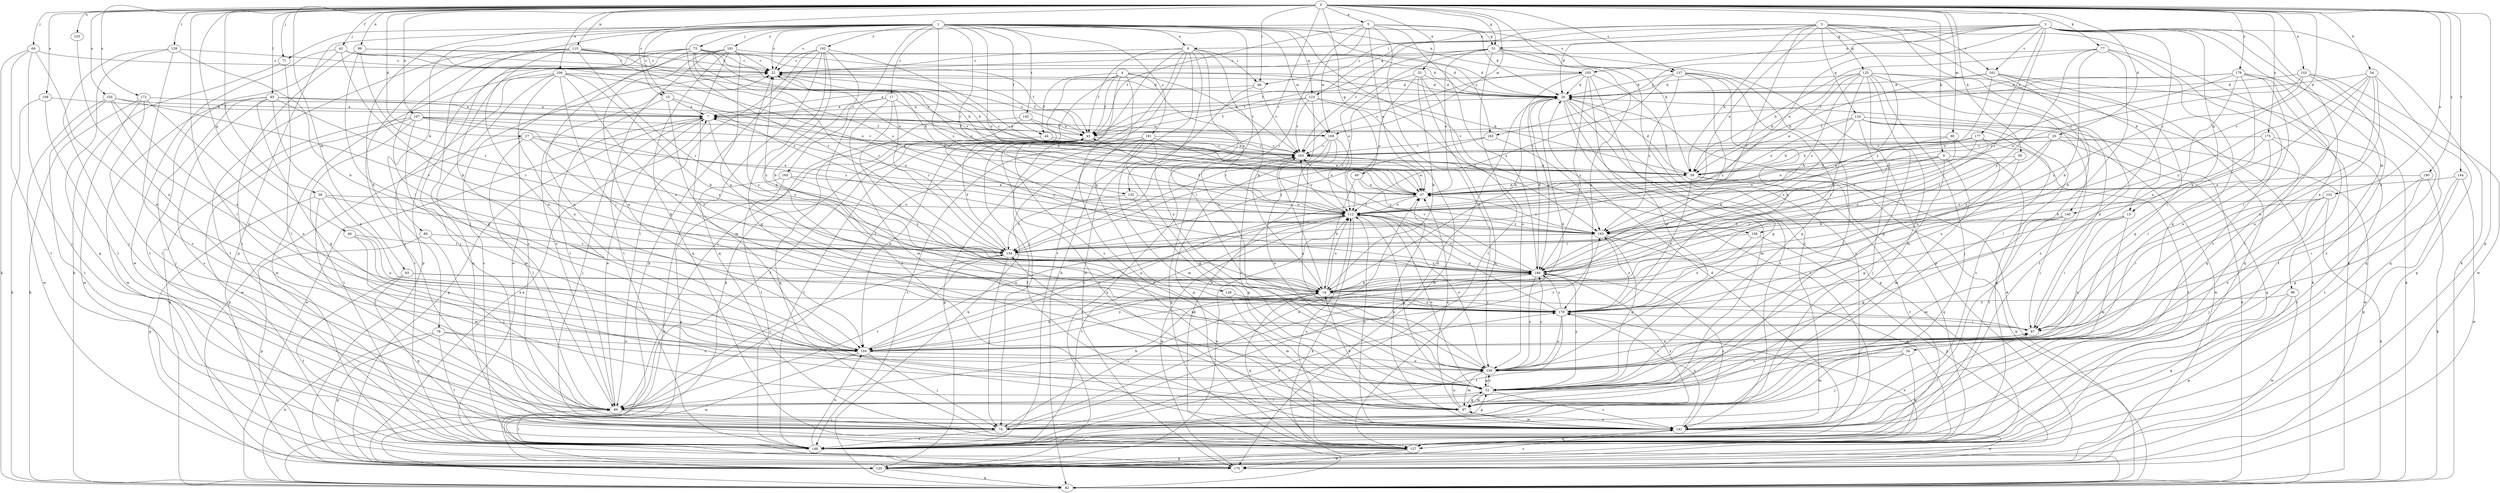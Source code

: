 strict digraph  {
0;
1;
2;
3;
4;
5;
6;
7;
9;
13;
14;
15;
17;
22;
25;
27;
29;
33;
34;
37;
38;
42;
44;
45;
46;
49;
51;
52;
54;
58;
59;
66;
67;
69;
71;
73;
74;
77;
78;
80;
82;
85;
89;
90;
93;
96;
97;
99;
101;
102;
103;
104;
106;
107;
108;
112;
115;
120;
123;
124;
125;
126;
127;
128;
132;
134;
137;
140;
141;
144;
145;
148;
150;
153;
156;
158;
160;
161;
163;
169;
170;
172;
175;
177;
178;
179;
181;
183;
186;
190;
191;
192;
193;
0 -> 5  [label=a];
0 -> 9  [label=b];
0 -> 15  [label=c];
0 -> 25  [label=d];
0 -> 27  [label=d];
0 -> 33  [label=e];
0 -> 38  [label=f];
0 -> 42  [label=f];
0 -> 46  [label=g];
0 -> 49  [label=g];
0 -> 51  [label=g];
0 -> 54  [label=h];
0 -> 58  [label=h];
0 -> 59  [label=h];
0 -> 66  [label=i];
0 -> 69  [label=j];
0 -> 71  [label=j];
0 -> 77  [label=k];
0 -> 85  [label=l];
0 -> 89  [label=l];
0 -> 90  [label=m];
0 -> 93  [label=m];
0 -> 99  [label=n];
0 -> 101  [label=n];
0 -> 102  [label=n];
0 -> 106  [label=o];
0 -> 107  [label=o];
0 -> 108  [label=o];
0 -> 115  [label=p];
0 -> 120  [label=p];
0 -> 128  [label=r];
0 -> 132  [label=r];
0 -> 137  [label=s];
0 -> 144  [label=t];
0 -> 150  [label=u];
0 -> 153  [label=u];
0 -> 158  [label=v];
0 -> 169  [label=w];
0 -> 172  [label=x];
0 -> 175  [label=x];
0 -> 179  [label=y];
0 -> 190  [label=z];
1 -> 6  [label=a];
1 -> 15  [label=c];
1 -> 17  [label=c];
1 -> 22  [label=c];
1 -> 44  [label=f];
1 -> 71  [label=j];
1 -> 73  [label=j];
1 -> 78  [label=k];
1 -> 80  [label=k];
1 -> 89  [label=l];
1 -> 103  [label=n];
1 -> 112  [label=o];
1 -> 120  [label=p];
1 -> 123  [label=q];
1 -> 132  [label=r];
1 -> 134  [label=r];
1 -> 137  [label=s];
1 -> 145  [label=t];
1 -> 156  [label=u];
1 -> 158  [label=v];
1 -> 160  [label=v];
1 -> 169  [label=w];
1 -> 181  [label=y];
1 -> 183  [label=y];
1 -> 191  [label=z];
1 -> 192  [label=z];
1 -> 193  [label=z];
2 -> 13  [label=b];
2 -> 29  [label=d];
2 -> 34  [label=e];
2 -> 37  [label=e];
2 -> 51  [label=g];
2 -> 82  [label=k];
2 -> 96  [label=m];
2 -> 103  [label=n];
2 -> 123  [label=q];
2 -> 134  [label=r];
2 -> 140  [label=s];
2 -> 148  [label=t];
2 -> 161  [label=v];
2 -> 177  [label=x];
2 -> 183  [label=y];
3 -> 6  [label=a];
3 -> 13  [label=b];
3 -> 37  [label=e];
3 -> 59  [label=h];
3 -> 66  [label=i];
3 -> 82  [label=k];
3 -> 124  [label=q];
3 -> 125  [label=q];
3 -> 134  [label=r];
3 -> 140  [label=s];
3 -> 161  [label=v];
3 -> 163  [label=v];
3 -> 186  [label=y];
4 -> 29  [label=d];
4 -> 44  [label=f];
4 -> 45  [label=f];
4 -> 59  [label=h];
4 -> 82  [label=k];
4 -> 89  [label=l];
4 -> 112  [label=o];
4 -> 126  [label=q];
4 -> 141  [label=s];
4 -> 163  [label=v];
5 -> 22  [label=c];
5 -> 29  [label=d];
5 -> 37  [label=e];
5 -> 45  [label=f];
5 -> 51  [label=g];
5 -> 134  [label=r];
5 -> 156  [label=u];
5 -> 169  [label=w];
5 -> 186  [label=y];
6 -> 14  [label=b];
6 -> 22  [label=c];
6 -> 45  [label=f];
6 -> 66  [label=i];
6 -> 67  [label=i];
6 -> 74  [label=j];
6 -> 82  [label=k];
6 -> 89  [label=l];
6 -> 148  [label=t];
6 -> 156  [label=u];
7 -> 45  [label=f];
7 -> 74  [label=j];
7 -> 120  [label=p];
7 -> 169  [label=w];
7 -> 186  [label=y];
9 -> 52  [label=g];
9 -> 59  [label=h];
9 -> 97  [label=m];
9 -> 112  [label=o];
9 -> 148  [label=t];
9 -> 193  [label=z];
13 -> 67  [label=i];
13 -> 97  [label=m];
13 -> 156  [label=u];
13 -> 193  [label=z];
14 -> 22  [label=c];
14 -> 74  [label=j];
14 -> 112  [label=o];
14 -> 127  [label=q];
14 -> 163  [label=v];
14 -> 178  [label=x];
15 -> 7  [label=a];
15 -> 37  [label=e];
15 -> 89  [label=l];
15 -> 178  [label=x];
17 -> 7  [label=a];
17 -> 37  [label=e];
17 -> 97  [label=m];
17 -> 134  [label=r];
17 -> 141  [label=s];
17 -> 178  [label=x];
22 -> 29  [label=d];
22 -> 45  [label=f];
25 -> 59  [label=h];
25 -> 127  [label=q];
25 -> 163  [label=v];
25 -> 170  [label=w];
25 -> 186  [label=y];
25 -> 193  [label=z];
27 -> 14  [label=b];
27 -> 37  [label=e];
27 -> 89  [label=l];
27 -> 120  [label=p];
27 -> 163  [label=v];
29 -> 7  [label=a];
29 -> 97  [label=m];
29 -> 120  [label=p];
29 -> 141  [label=s];
29 -> 148  [label=t];
29 -> 186  [label=y];
33 -> 14  [label=b];
33 -> 29  [label=d];
33 -> 112  [label=o];
33 -> 127  [label=q];
33 -> 134  [label=r];
33 -> 156  [label=u];
34 -> 74  [label=j];
34 -> 97  [label=m];
34 -> 127  [label=q];
34 -> 156  [label=u];
37 -> 22  [label=c];
37 -> 104  [label=n];
37 -> 112  [label=o];
38 -> 89  [label=l];
38 -> 104  [label=n];
38 -> 112  [label=o];
38 -> 120  [label=p];
38 -> 134  [label=r];
42 -> 14  [label=b];
42 -> 22  [label=c];
42 -> 148  [label=t];
42 -> 163  [label=v];
42 -> 170  [label=w];
42 -> 193  [label=z];
44 -> 37  [label=e];
44 -> 148  [label=t];
44 -> 163  [label=v];
45 -> 22  [label=c];
45 -> 104  [label=n];
45 -> 141  [label=s];
45 -> 148  [label=t];
45 -> 163  [label=v];
46 -> 97  [label=m];
46 -> 104  [label=n];
46 -> 134  [label=r];
49 -> 14  [label=b];
49 -> 37  [label=e];
49 -> 193  [label=z];
51 -> 22  [label=c];
51 -> 37  [label=e];
51 -> 45  [label=f];
51 -> 112  [label=o];
51 -> 120  [label=p];
51 -> 141  [label=s];
51 -> 148  [label=t];
51 -> 178  [label=x];
52 -> 89  [label=l];
52 -> 97  [label=m];
52 -> 112  [label=o];
52 -> 134  [label=r];
52 -> 141  [label=s];
52 -> 156  [label=u];
52 -> 163  [label=v];
52 -> 186  [label=y];
54 -> 14  [label=b];
54 -> 29  [label=d];
54 -> 67  [label=i];
54 -> 104  [label=n];
54 -> 120  [label=p];
54 -> 156  [label=u];
54 -> 186  [label=y];
58 -> 14  [label=b];
58 -> 59  [label=h];
58 -> 178  [label=x];
59 -> 7  [label=a];
59 -> 22  [label=c];
59 -> 29  [label=d];
59 -> 37  [label=e];
59 -> 82  [label=k];
59 -> 127  [label=q];
59 -> 148  [label=t];
59 -> 178  [label=x];
66 -> 7  [label=a];
66 -> 163  [label=v];
66 -> 170  [label=w];
67 -> 29  [label=d];
67 -> 104  [label=n];
69 -> 22  [label=c];
69 -> 74  [label=j];
69 -> 82  [label=k];
69 -> 104  [label=n];
69 -> 148  [label=t];
71 -> 82  [label=k];
71 -> 89  [label=l];
73 -> 22  [label=c];
73 -> 37  [label=e];
73 -> 45  [label=f];
73 -> 59  [label=h];
73 -> 74  [label=j];
73 -> 104  [label=n];
73 -> 112  [label=o];
73 -> 120  [label=p];
73 -> 134  [label=r];
73 -> 141  [label=s];
74 -> 29  [label=d];
74 -> 37  [label=e];
74 -> 52  [label=g];
74 -> 148  [label=t];
74 -> 178  [label=x];
74 -> 186  [label=y];
77 -> 14  [label=b];
77 -> 22  [label=c];
77 -> 52  [label=g];
77 -> 59  [label=h];
77 -> 89  [label=l];
77 -> 141  [label=s];
77 -> 186  [label=y];
78 -> 82  [label=k];
78 -> 104  [label=n];
78 -> 120  [label=p];
78 -> 148  [label=t];
78 -> 156  [label=u];
80 -> 89  [label=l];
80 -> 120  [label=p];
80 -> 134  [label=r];
82 -> 7  [label=a];
82 -> 29  [label=d];
85 -> 7  [label=a];
85 -> 52  [label=g];
85 -> 74  [label=j];
85 -> 104  [label=n];
85 -> 134  [label=r];
85 -> 141  [label=s];
85 -> 163  [label=v];
85 -> 170  [label=w];
89 -> 7  [label=a];
89 -> 14  [label=b];
89 -> 22  [label=c];
89 -> 45  [label=f];
89 -> 74  [label=j];
89 -> 134  [label=r];
90 -> 112  [label=o];
90 -> 134  [label=r];
90 -> 163  [label=v];
90 -> 178  [label=x];
93 -> 14  [label=b];
93 -> 127  [label=q];
93 -> 148  [label=t];
93 -> 178  [label=x];
96 -> 120  [label=p];
96 -> 127  [label=q];
96 -> 170  [label=w];
96 -> 178  [label=x];
97 -> 14  [label=b];
97 -> 37  [label=e];
97 -> 52  [label=g];
97 -> 141  [label=s];
97 -> 156  [label=u];
99 -> 22  [label=c];
99 -> 29  [label=d];
99 -> 67  [label=i];
99 -> 74  [label=j];
99 -> 134  [label=r];
101 -> 67  [label=i];
101 -> 74  [label=j];
101 -> 82  [label=k];
101 -> 112  [label=o];
101 -> 156  [label=u];
102 -> 29  [label=d];
102 -> 112  [label=o];
102 -> 127  [label=q];
102 -> 141  [label=s];
102 -> 170  [label=w];
102 -> 186  [label=y];
103 -> 14  [label=b];
103 -> 29  [label=d];
103 -> 45  [label=f];
103 -> 52  [label=g];
103 -> 141  [label=s];
103 -> 156  [label=u];
103 -> 163  [label=v];
103 -> 186  [label=y];
104 -> 14  [label=b];
104 -> 29  [label=d];
104 -> 74  [label=j];
104 -> 112  [label=o];
104 -> 156  [label=u];
104 -> 170  [label=w];
104 -> 186  [label=y];
104 -> 193  [label=z];
106 -> 14  [label=b];
106 -> 29  [label=d];
106 -> 59  [label=h];
106 -> 67  [label=i];
106 -> 104  [label=n];
106 -> 127  [label=q];
106 -> 148  [label=t];
106 -> 170  [label=w];
106 -> 178  [label=x];
107 -> 45  [label=f];
107 -> 82  [label=k];
107 -> 97  [label=m];
107 -> 148  [label=t];
107 -> 163  [label=v];
107 -> 170  [label=w];
107 -> 186  [label=y];
107 -> 193  [label=z];
108 -> 7  [label=a];
108 -> 82  [label=k];
108 -> 89  [label=l];
112 -> 7  [label=a];
112 -> 45  [label=f];
112 -> 52  [label=g];
112 -> 82  [label=k];
112 -> 104  [label=n];
112 -> 148  [label=t];
112 -> 163  [label=v];
112 -> 170  [label=w];
112 -> 193  [label=z];
115 -> 22  [label=c];
115 -> 29  [label=d];
115 -> 52  [label=g];
115 -> 59  [label=h];
115 -> 74  [label=j];
115 -> 104  [label=n];
115 -> 112  [label=o];
115 -> 134  [label=r];
115 -> 148  [label=t];
120 -> 7  [label=a];
120 -> 82  [label=k];
120 -> 112  [label=o];
120 -> 141  [label=s];
120 -> 163  [label=v];
120 -> 178  [label=x];
123 -> 7  [label=a];
123 -> 45  [label=f];
123 -> 134  [label=r];
123 -> 163  [label=v];
123 -> 170  [label=w];
123 -> 193  [label=z];
124 -> 14  [label=b];
124 -> 37  [label=e];
124 -> 45  [label=f];
124 -> 74  [label=j];
124 -> 82  [label=k];
124 -> 127  [label=q];
124 -> 141  [label=s];
124 -> 170  [label=w];
125 -> 14  [label=b];
125 -> 29  [label=d];
125 -> 37  [label=e];
125 -> 52  [label=g];
125 -> 59  [label=h];
125 -> 74  [label=j];
125 -> 82  [label=k];
125 -> 97  [label=m];
125 -> 141  [label=s];
125 -> 148  [label=t];
125 -> 193  [label=z];
126 -> 97  [label=m];
126 -> 178  [label=x];
127 -> 112  [label=o];
127 -> 120  [label=p];
127 -> 170  [label=w];
128 -> 14  [label=b];
128 -> 22  [label=c];
128 -> 74  [label=j];
128 -> 127  [label=q];
128 -> 141  [label=s];
132 -> 52  [label=g];
132 -> 112  [label=o];
132 -> 134  [label=r];
134 -> 45  [label=f];
134 -> 74  [label=j];
134 -> 89  [label=l];
134 -> 186  [label=y];
137 -> 29  [label=d];
137 -> 52  [label=g];
137 -> 89  [label=l];
137 -> 112  [label=o];
137 -> 178  [label=x];
137 -> 186  [label=y];
137 -> 193  [label=z];
140 -> 52  [label=g];
140 -> 67  [label=i];
140 -> 97  [label=m];
140 -> 193  [label=z];
141 -> 37  [label=e];
141 -> 45  [label=f];
141 -> 67  [label=i];
141 -> 97  [label=m];
141 -> 112  [label=o];
141 -> 127  [label=q];
141 -> 170  [label=w];
141 -> 178  [label=x];
141 -> 186  [label=y];
144 -> 37  [label=e];
144 -> 52  [label=g];
144 -> 127  [label=q];
144 -> 170  [label=w];
145 -> 45  [label=f];
145 -> 59  [label=h];
145 -> 127  [label=q];
145 -> 186  [label=y];
148 -> 22  [label=c];
148 -> 29  [label=d];
148 -> 89  [label=l];
148 -> 104  [label=n];
150 -> 7  [label=a];
150 -> 104  [label=n];
150 -> 134  [label=r];
150 -> 148  [label=t];
150 -> 170  [label=w];
150 -> 178  [label=x];
153 -> 104  [label=n];
156 -> 52  [label=g];
156 -> 67  [label=i];
156 -> 97  [label=m];
156 -> 112  [label=o];
156 -> 186  [label=y];
158 -> 120  [label=p];
158 -> 134  [label=r];
158 -> 178  [label=x];
160 -> 37  [label=e];
160 -> 82  [label=k];
160 -> 120  [label=p];
160 -> 186  [label=y];
161 -> 14  [label=b];
161 -> 29  [label=d];
161 -> 52  [label=g];
161 -> 59  [label=h];
161 -> 82  [label=k];
161 -> 112  [label=o];
161 -> 127  [label=q];
163 -> 37  [label=e];
163 -> 59  [label=h];
163 -> 127  [label=q];
163 -> 156  [label=u];
169 -> 7  [label=a];
169 -> 82  [label=k];
169 -> 112  [label=o];
169 -> 127  [label=q];
169 -> 156  [label=u];
169 -> 163  [label=v];
172 -> 7  [label=a];
172 -> 82  [label=k];
172 -> 89  [label=l];
172 -> 156  [label=u];
172 -> 170  [label=w];
175 -> 14  [label=b];
175 -> 52  [label=g];
175 -> 67  [label=i];
175 -> 148  [label=t];
175 -> 163  [label=v];
177 -> 37  [label=e];
177 -> 59  [label=h];
177 -> 148  [label=t];
177 -> 163  [label=v];
177 -> 186  [label=y];
177 -> 193  [label=z];
178 -> 67  [label=i];
178 -> 112  [label=o];
178 -> 148  [label=t];
178 -> 156  [label=u];
178 -> 186  [label=y];
178 -> 193  [label=z];
179 -> 29  [label=d];
179 -> 45  [label=f];
179 -> 67  [label=i];
179 -> 112  [label=o];
179 -> 127  [label=q];
179 -> 148  [label=t];
179 -> 156  [label=u];
179 -> 178  [label=x];
181 -> 22  [label=c];
181 -> 29  [label=d];
181 -> 97  [label=m];
181 -> 104  [label=n];
181 -> 127  [label=q];
181 -> 148  [label=t];
181 -> 170  [label=w];
181 -> 178  [label=x];
183 -> 134  [label=r];
183 -> 163  [label=v];
183 -> 193  [label=z];
186 -> 14  [label=b];
186 -> 22  [label=c];
186 -> 29  [label=d];
186 -> 104  [label=n];
186 -> 112  [label=o];
186 -> 156  [label=u];
186 -> 163  [label=v];
190 -> 37  [label=e];
190 -> 67  [label=i];
190 -> 82  [label=k];
190 -> 141  [label=s];
191 -> 52  [label=g];
191 -> 82  [label=k];
191 -> 97  [label=m];
191 -> 120  [label=p];
191 -> 141  [label=s];
191 -> 148  [label=t];
191 -> 163  [label=v];
191 -> 186  [label=y];
192 -> 14  [label=b];
192 -> 22  [label=c];
192 -> 37  [label=e];
192 -> 52  [label=g];
192 -> 89  [label=l];
192 -> 120  [label=p];
192 -> 127  [label=q];
192 -> 178  [label=x];
193 -> 37  [label=e];
193 -> 52  [label=g];
193 -> 127  [label=q];
193 -> 134  [label=r];
}
